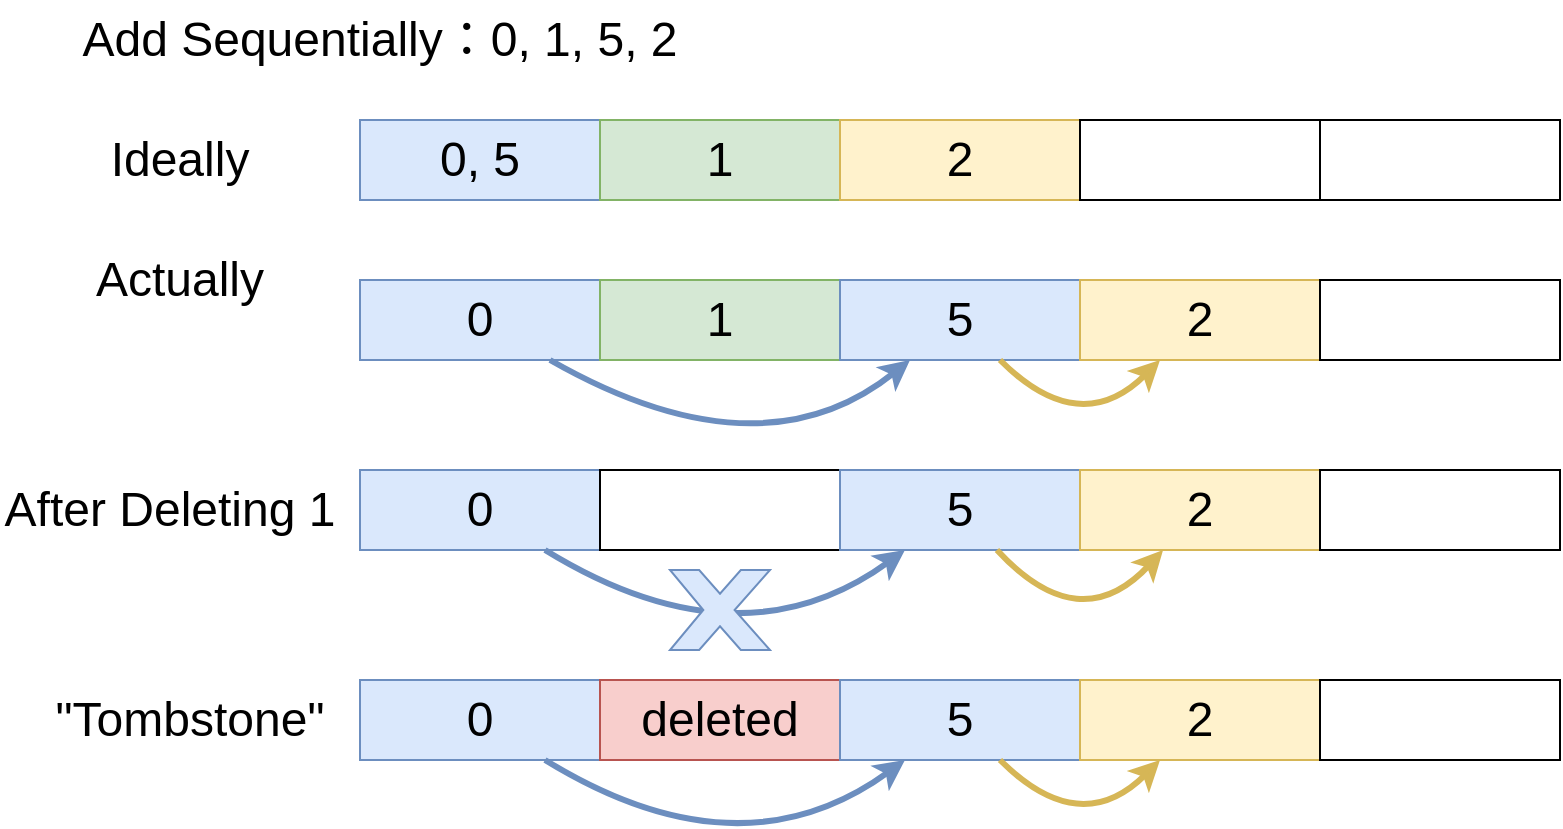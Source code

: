 <mxfile version="24.0.4" type="device">
  <diagram name="第 1 页" id="u6rrRSwh9nr5ayhfOdgh">
    <mxGraphModel dx="785" dy="650" grid="1" gridSize="10" guides="1" tooltips="1" connect="1" arrows="1" fold="1" page="1" pageScale="1" pageWidth="1600" pageHeight="1200" math="0" shadow="0">
      <root>
        <mxCell id="0" />
        <mxCell id="1" parent="0" />
        <mxCell id="5o7e9KKD32voLEfrzzfy-1" value="0, 5" style="rounded=0;whiteSpace=wrap;html=1;fontSize=24;fillColor=#dae8fc;strokeColor=#6c8ebf;" parent="1" vertex="1">
          <mxGeometry x="320" y="160" width="120" height="40" as="geometry" />
        </mxCell>
        <mxCell id="5o7e9KKD32voLEfrzzfy-2" value="1" style="rounded=0;whiteSpace=wrap;html=1;fontSize=24;fillColor=#d5e8d4;strokeColor=#82b366;" parent="1" vertex="1">
          <mxGeometry x="440" y="160" width="120" height="40" as="geometry" />
        </mxCell>
        <mxCell id="5o7e9KKD32voLEfrzzfy-4" value="2" style="rounded=0;whiteSpace=wrap;html=1;fontSize=24;fillColor=#fff2cc;strokeColor=#d6b656;" parent="1" vertex="1">
          <mxGeometry x="560" y="160" width="120" height="40" as="geometry" />
        </mxCell>
        <mxCell id="5o7e9KKD32voLEfrzzfy-5" value="" style="rounded=0;whiteSpace=wrap;html=1;fontSize=24;" parent="1" vertex="1">
          <mxGeometry x="680" y="160" width="120" height="40" as="geometry" />
        </mxCell>
        <mxCell id="5o7e9KKD32voLEfrzzfy-6" value="" style="rounded=0;whiteSpace=wrap;html=1;fontSize=24;" parent="1" vertex="1">
          <mxGeometry x="800" y="160" width="120" height="40" as="geometry" />
        </mxCell>
        <mxCell id="5o7e9KKD32voLEfrzzfy-7" value="0" style="rounded=0;whiteSpace=wrap;html=1;fontSize=24;fillColor=#dae8fc;strokeColor=#6c8ebf;" parent="1" vertex="1">
          <mxGeometry x="320" y="240" width="120" height="40" as="geometry" />
        </mxCell>
        <mxCell id="5o7e9KKD32voLEfrzzfy-8" value="1" style="rounded=0;whiteSpace=wrap;html=1;fontSize=24;fillColor=#d5e8d4;strokeColor=#82b366;" parent="1" vertex="1">
          <mxGeometry x="440" y="240" width="120" height="40" as="geometry" />
        </mxCell>
        <mxCell id="5o7e9KKD32voLEfrzzfy-9" value="5" style="rounded=0;whiteSpace=wrap;html=1;fontSize=24;fillColor=#dae8fc;strokeColor=#6c8ebf;" parent="1" vertex="1">
          <mxGeometry x="560" y="240" width="120" height="40" as="geometry" />
        </mxCell>
        <mxCell id="5o7e9KKD32voLEfrzzfy-10" value="2" style="rounded=0;whiteSpace=wrap;html=1;fontSize=24;fillColor=#fff2cc;strokeColor=#d6b656;" parent="1" vertex="1">
          <mxGeometry x="680" y="240" width="120" height="40" as="geometry" />
        </mxCell>
        <mxCell id="5o7e9KKD32voLEfrzzfy-11" value="" style="rounded=0;whiteSpace=wrap;html=1;fontSize=24;" parent="1" vertex="1">
          <mxGeometry x="800" y="240" width="120" height="40" as="geometry" />
        </mxCell>
        <mxCell id="5o7e9KKD32voLEfrzzfy-12" value="Ideally" style="text;html=1;strokeColor=none;fillColor=none;align=center;verticalAlign=middle;whiteSpace=wrap;rounded=0;fontSize=24;" parent="1" vertex="1">
          <mxGeometry x="180" y="160" width="100" height="40" as="geometry" />
        </mxCell>
        <mxCell id="5o7e9KKD32voLEfrzzfy-13" value="Actually" style="text;html=1;strokeColor=none;fillColor=none;align=center;verticalAlign=middle;whiteSpace=wrap;rounded=0;fontSize=24;" parent="1" vertex="1">
          <mxGeometry x="180" y="220" width="100" height="40" as="geometry" />
        </mxCell>
        <mxCell id="5o7e9KKD32voLEfrzzfy-14" value="Add Sequentially：0, 1, 5, 2" style="text;html=1;strokeColor=none;fillColor=none;align=center;verticalAlign=middle;whiteSpace=wrap;rounded=0;fontSize=24;" parent="1" vertex="1">
          <mxGeometry x="180" y="100" width="300" height="40" as="geometry" />
        </mxCell>
        <mxCell id="5o7e9KKD32voLEfrzzfy-15" value="" style="curved=1;endArrow=classic;html=1;rounded=0;strokeWidth=3;fillColor=#dae8fc;strokeColor=#6c8ebf;" parent="1" source="5o7e9KKD32voLEfrzzfy-7" target="5o7e9KKD32voLEfrzzfy-9" edge="1">
          <mxGeometry width="50" height="50" relative="1" as="geometry">
            <mxPoint x="470" y="430" as="sourcePoint" />
            <mxPoint x="520" y="380" as="targetPoint" />
            <Array as="points">
              <mxPoint x="520" y="340" />
            </Array>
          </mxGeometry>
        </mxCell>
        <mxCell id="5o7e9KKD32voLEfrzzfy-16" value="" style="curved=1;endArrow=classic;html=1;rounded=0;strokeWidth=3;fillColor=#fff2cc;strokeColor=#d6b656;" parent="1" source="5o7e9KKD32voLEfrzzfy-9" target="5o7e9KKD32voLEfrzzfy-10" edge="1">
          <mxGeometry width="50" height="50" relative="1" as="geometry">
            <mxPoint x="640" y="420" as="sourcePoint" />
            <mxPoint x="690" y="370" as="targetPoint" />
            <Array as="points">
              <mxPoint x="680" y="320" />
            </Array>
          </mxGeometry>
        </mxCell>
        <mxCell id="5o7e9KKD32voLEfrzzfy-17" value="After Deleting 1" style="text;html=1;strokeColor=none;fillColor=none;align=center;verticalAlign=middle;whiteSpace=wrap;rounded=0;fontSize=24;" parent="1" vertex="1">
          <mxGeometry x="140" y="335" width="170" height="40" as="geometry" />
        </mxCell>
        <mxCell id="5o7e9KKD32voLEfrzzfy-18" value="0" style="rounded=0;whiteSpace=wrap;html=1;fontSize=24;fillColor=#dae8fc;strokeColor=#6c8ebf;" parent="1" vertex="1">
          <mxGeometry x="320" y="335" width="120" height="40" as="geometry" />
        </mxCell>
        <mxCell id="5o7e9KKD32voLEfrzzfy-19" value="" style="rounded=0;whiteSpace=wrap;html=1;fontSize=24;" parent="1" vertex="1">
          <mxGeometry x="440" y="335" width="120" height="40" as="geometry" />
        </mxCell>
        <mxCell id="5o7e9KKD32voLEfrzzfy-20" value="5" style="rounded=0;whiteSpace=wrap;html=1;fontSize=24;fillColor=#dae8fc;strokeColor=#6c8ebf;" parent="1" vertex="1">
          <mxGeometry x="560" y="335" width="120" height="40" as="geometry" />
        </mxCell>
        <mxCell id="5o7e9KKD32voLEfrzzfy-21" value="2" style="rounded=0;whiteSpace=wrap;html=1;fontSize=24;fillColor=#fff2cc;strokeColor=#d6b656;" parent="1" vertex="1">
          <mxGeometry x="680" y="335" width="120" height="40" as="geometry" />
        </mxCell>
        <mxCell id="5o7e9KKD32voLEfrzzfy-22" value="" style="rounded=0;whiteSpace=wrap;html=1;fontSize=24;" parent="1" vertex="1">
          <mxGeometry x="800" y="335" width="120" height="40" as="geometry" />
        </mxCell>
        <mxCell id="5o7e9KKD32voLEfrzzfy-23" value="" style="curved=1;endArrow=classic;html=1;rounded=0;strokeWidth=3;fillColor=#dae8fc;strokeColor=#6c8ebf;" parent="1" source="5o7e9KKD32voLEfrzzfy-18" target="5o7e9KKD32voLEfrzzfy-20" edge="1">
          <mxGeometry width="50" height="50" relative="1" as="geometry">
            <mxPoint x="470" y="445" as="sourcePoint" />
            <mxPoint x="520" y="395" as="targetPoint" />
            <Array as="points">
              <mxPoint x="510" y="435" />
            </Array>
          </mxGeometry>
        </mxCell>
        <mxCell id="5o7e9KKD32voLEfrzzfy-24" value="" style="curved=1;endArrow=classic;html=1;rounded=0;strokeWidth=3;fillColor=#fff2cc;strokeColor=#d6b656;" parent="1" source="5o7e9KKD32voLEfrzzfy-20" target="5o7e9KKD32voLEfrzzfy-21" edge="1">
          <mxGeometry width="50" height="50" relative="1" as="geometry">
            <mxPoint x="640" y="435" as="sourcePoint" />
            <mxPoint x="690" y="385" as="targetPoint" />
            <Array as="points">
              <mxPoint x="680" y="420" />
            </Array>
          </mxGeometry>
        </mxCell>
        <mxCell id="5o7e9KKD32voLEfrzzfy-25" value="" style="verticalLabelPosition=bottom;verticalAlign=top;html=1;shape=mxgraph.basic.x;fillColor=#dae8fc;strokeColor=#6c8ebf;" parent="1" vertex="1">
          <mxGeometry x="475" y="385" width="50" height="40" as="geometry" />
        </mxCell>
        <mxCell id="5o7e9KKD32voLEfrzzfy-29" value="&quot;Tombstone&quot;" style="text;html=1;strokeColor=none;fillColor=none;align=center;verticalAlign=middle;whiteSpace=wrap;rounded=0;fontSize=24;" parent="1" vertex="1">
          <mxGeometry x="180" y="440" width="110" height="40" as="geometry" />
        </mxCell>
        <mxCell id="5o7e9KKD32voLEfrzzfy-30" value="0" style="rounded=0;whiteSpace=wrap;html=1;fontSize=24;fillColor=#dae8fc;strokeColor=#6c8ebf;" parent="1" vertex="1">
          <mxGeometry x="320" y="440" width="120" height="40" as="geometry" />
        </mxCell>
        <mxCell id="5o7e9KKD32voLEfrzzfy-31" value="deleted" style="rounded=0;whiteSpace=wrap;html=1;fontSize=24;fillColor=#f8cecc;strokeColor=#b85450;" parent="1" vertex="1">
          <mxGeometry x="440" y="440" width="120" height="40" as="geometry" />
        </mxCell>
        <mxCell id="5o7e9KKD32voLEfrzzfy-32" value="5" style="rounded=0;whiteSpace=wrap;html=1;fontSize=24;fillColor=#dae8fc;strokeColor=#6c8ebf;" parent="1" vertex="1">
          <mxGeometry x="560" y="440" width="120" height="40" as="geometry" />
        </mxCell>
        <mxCell id="5o7e9KKD32voLEfrzzfy-33" value="2" style="rounded=0;whiteSpace=wrap;html=1;fontSize=24;fillColor=#fff2cc;strokeColor=#d6b656;" parent="1" vertex="1">
          <mxGeometry x="680" y="440" width="120" height="40" as="geometry" />
        </mxCell>
        <mxCell id="5o7e9KKD32voLEfrzzfy-34" value="" style="rounded=0;whiteSpace=wrap;html=1;fontSize=24;" parent="1" vertex="1">
          <mxGeometry x="800" y="440" width="120" height="40" as="geometry" />
        </mxCell>
        <mxCell id="5o7e9KKD32voLEfrzzfy-35" value="" style="curved=1;endArrow=classic;html=1;rounded=0;strokeWidth=3;fillColor=#dae8fc;strokeColor=#6c8ebf;" parent="1" source="5o7e9KKD32voLEfrzzfy-30" target="5o7e9KKD32voLEfrzzfy-32" edge="1">
          <mxGeometry width="50" height="50" relative="1" as="geometry">
            <mxPoint x="470" y="550" as="sourcePoint" />
            <mxPoint x="520" y="500" as="targetPoint" />
            <Array as="points">
              <mxPoint x="510" y="540" />
            </Array>
          </mxGeometry>
        </mxCell>
        <mxCell id="5o7e9KKD32voLEfrzzfy-36" value="" style="curved=1;endArrow=classic;html=1;rounded=0;strokeWidth=3;fillColor=#fff2cc;strokeColor=#d6b656;" parent="1" source="5o7e9KKD32voLEfrzzfy-32" target="5o7e9KKD32voLEfrzzfy-33" edge="1">
          <mxGeometry width="50" height="50" relative="1" as="geometry">
            <mxPoint x="640" y="540" as="sourcePoint" />
            <mxPoint x="690" y="490" as="targetPoint" />
            <Array as="points">
              <mxPoint x="680" y="520" />
            </Array>
          </mxGeometry>
        </mxCell>
      </root>
    </mxGraphModel>
  </diagram>
</mxfile>
